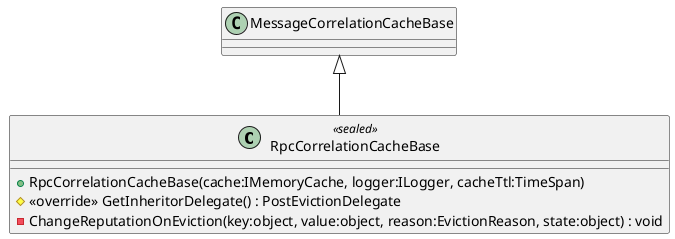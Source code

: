 @startuml
class RpcCorrelationCacheBase <<sealed>> {
    + RpcCorrelationCacheBase(cache:IMemoryCache, logger:ILogger, cacheTtl:TimeSpan)
    # <<override>> GetInheritorDelegate() : PostEvictionDelegate
    - ChangeReputationOnEviction(key:object, value:object, reason:EvictionReason, state:object) : void
}
MessageCorrelationCacheBase <|-- RpcCorrelationCacheBase
@enduml
